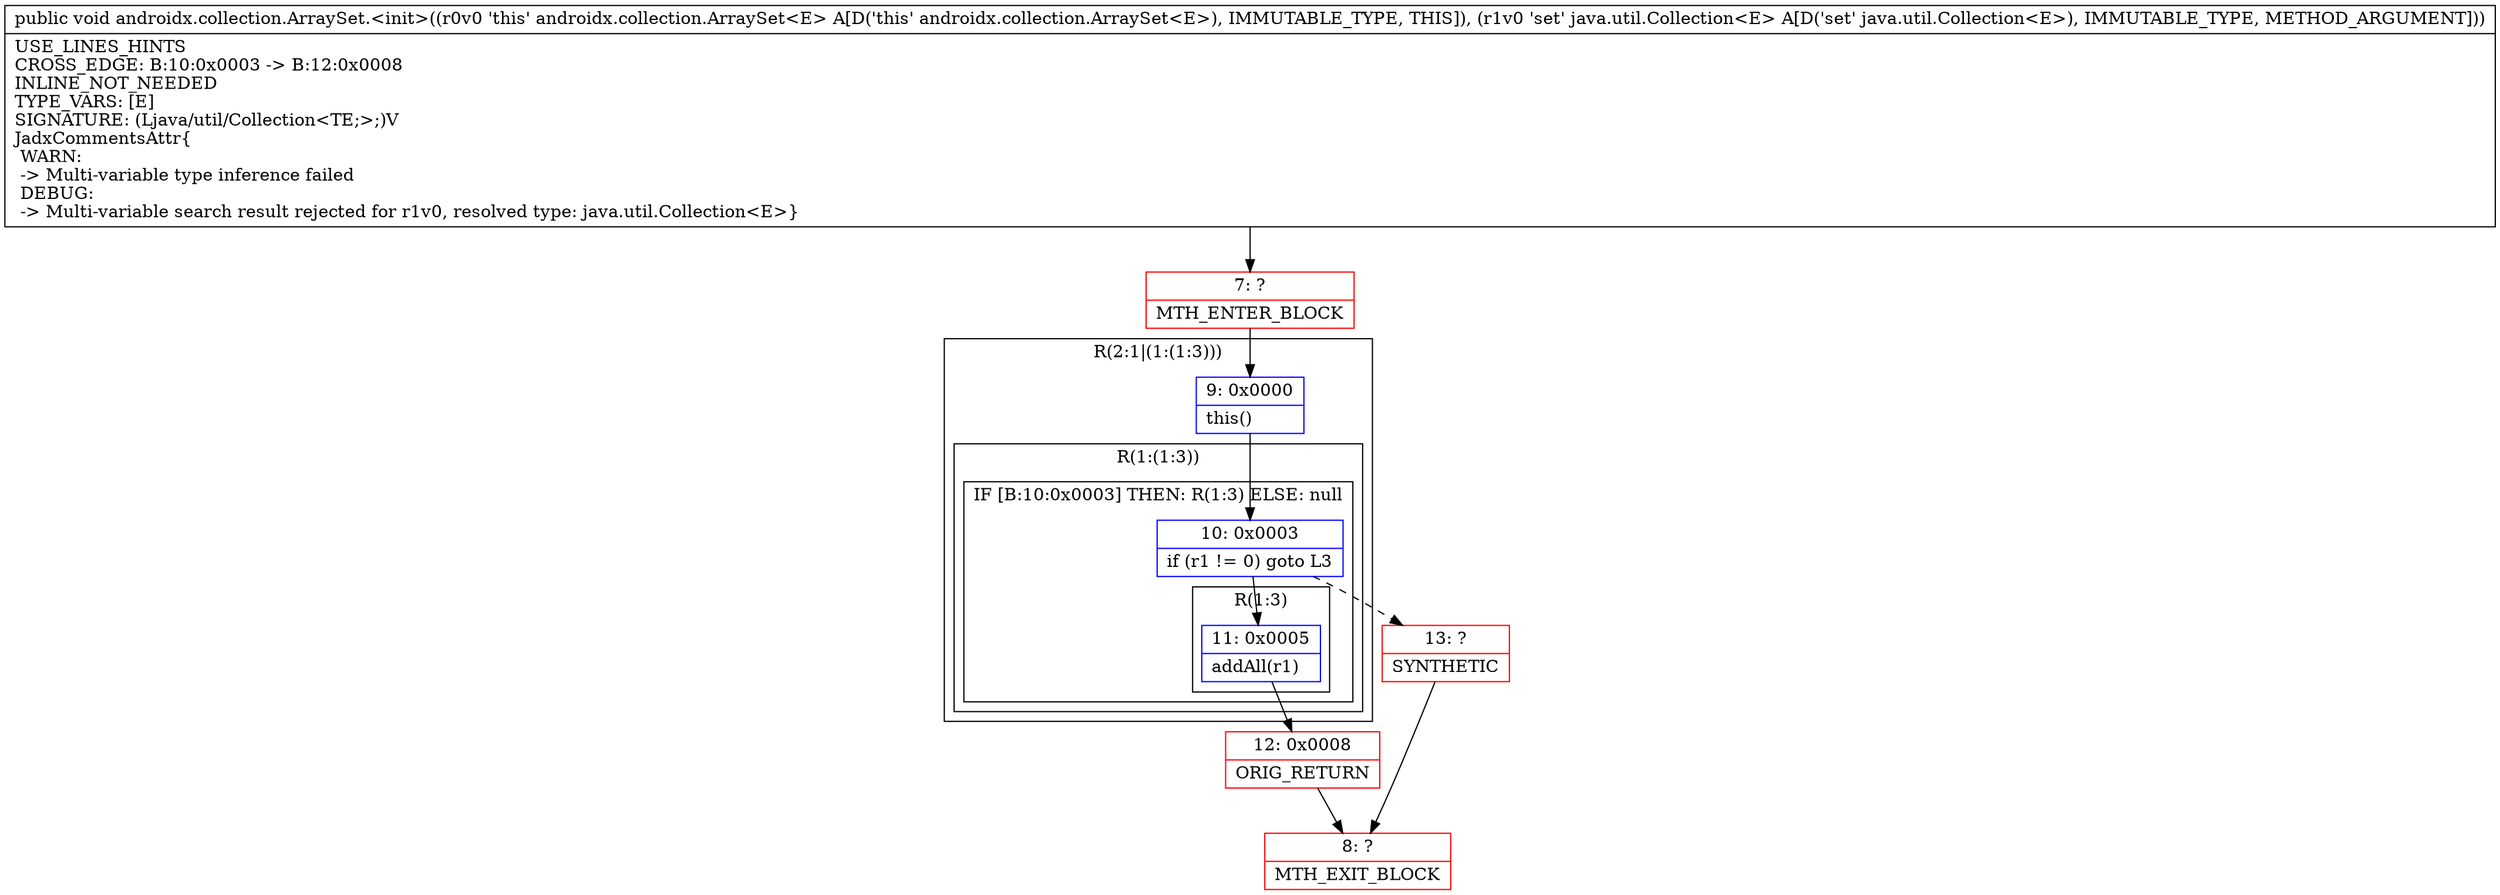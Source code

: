 digraph "CFG forandroidx.collection.ArraySet.\<init\>(Ljava\/util\/Collection;)V" {
subgraph cluster_Region_965264958 {
label = "R(2:1|(1:(1:3)))";
node [shape=record,color=blue];
Node_9 [shape=record,label="{9\:\ 0x0000|this()\l}"];
subgraph cluster_Region_1706544682 {
label = "R(1:(1:3))";
node [shape=record,color=blue];
subgraph cluster_IfRegion_523697597 {
label = "IF [B:10:0x0003] THEN: R(1:3) ELSE: null";
node [shape=record,color=blue];
Node_10 [shape=record,label="{10\:\ 0x0003|if (r1 != 0) goto L3\l}"];
subgraph cluster_Region_1035532292 {
label = "R(1:3)";
node [shape=record,color=blue];
Node_11 [shape=record,label="{11\:\ 0x0005|addAll(r1)\l}"];
}
}
}
}
Node_7 [shape=record,color=red,label="{7\:\ ?|MTH_ENTER_BLOCK\l}"];
Node_12 [shape=record,color=red,label="{12\:\ 0x0008|ORIG_RETURN\l}"];
Node_8 [shape=record,color=red,label="{8\:\ ?|MTH_EXIT_BLOCK\l}"];
Node_13 [shape=record,color=red,label="{13\:\ ?|SYNTHETIC\l}"];
MethodNode[shape=record,label="{public void androidx.collection.ArraySet.\<init\>((r0v0 'this' androidx.collection.ArraySet\<E\> A[D('this' androidx.collection.ArraySet\<E\>), IMMUTABLE_TYPE, THIS]), (r1v0 'set' java.util.Collection\<E\> A[D('set' java.util.Collection\<E\>), IMMUTABLE_TYPE, METHOD_ARGUMENT]))  | USE_LINES_HINTS\lCROSS_EDGE: B:10:0x0003 \-\> B:12:0x0008\lINLINE_NOT_NEEDED\lTYPE_VARS: [E]\lSIGNATURE: (Ljava\/util\/Collection\<TE;\>;)V\lJadxCommentsAttr\{\l WARN: \l \-\> Multi\-variable type inference failed\l DEBUG: \l \-\> Multi\-variable search result rejected for r1v0, resolved type: java.util.Collection\<E\>\}\l}"];
MethodNode -> Node_7;Node_9 -> Node_10;
Node_10 -> Node_11;
Node_10 -> Node_13[style=dashed];
Node_11 -> Node_12;
Node_7 -> Node_9;
Node_12 -> Node_8;
Node_13 -> Node_8;
}

